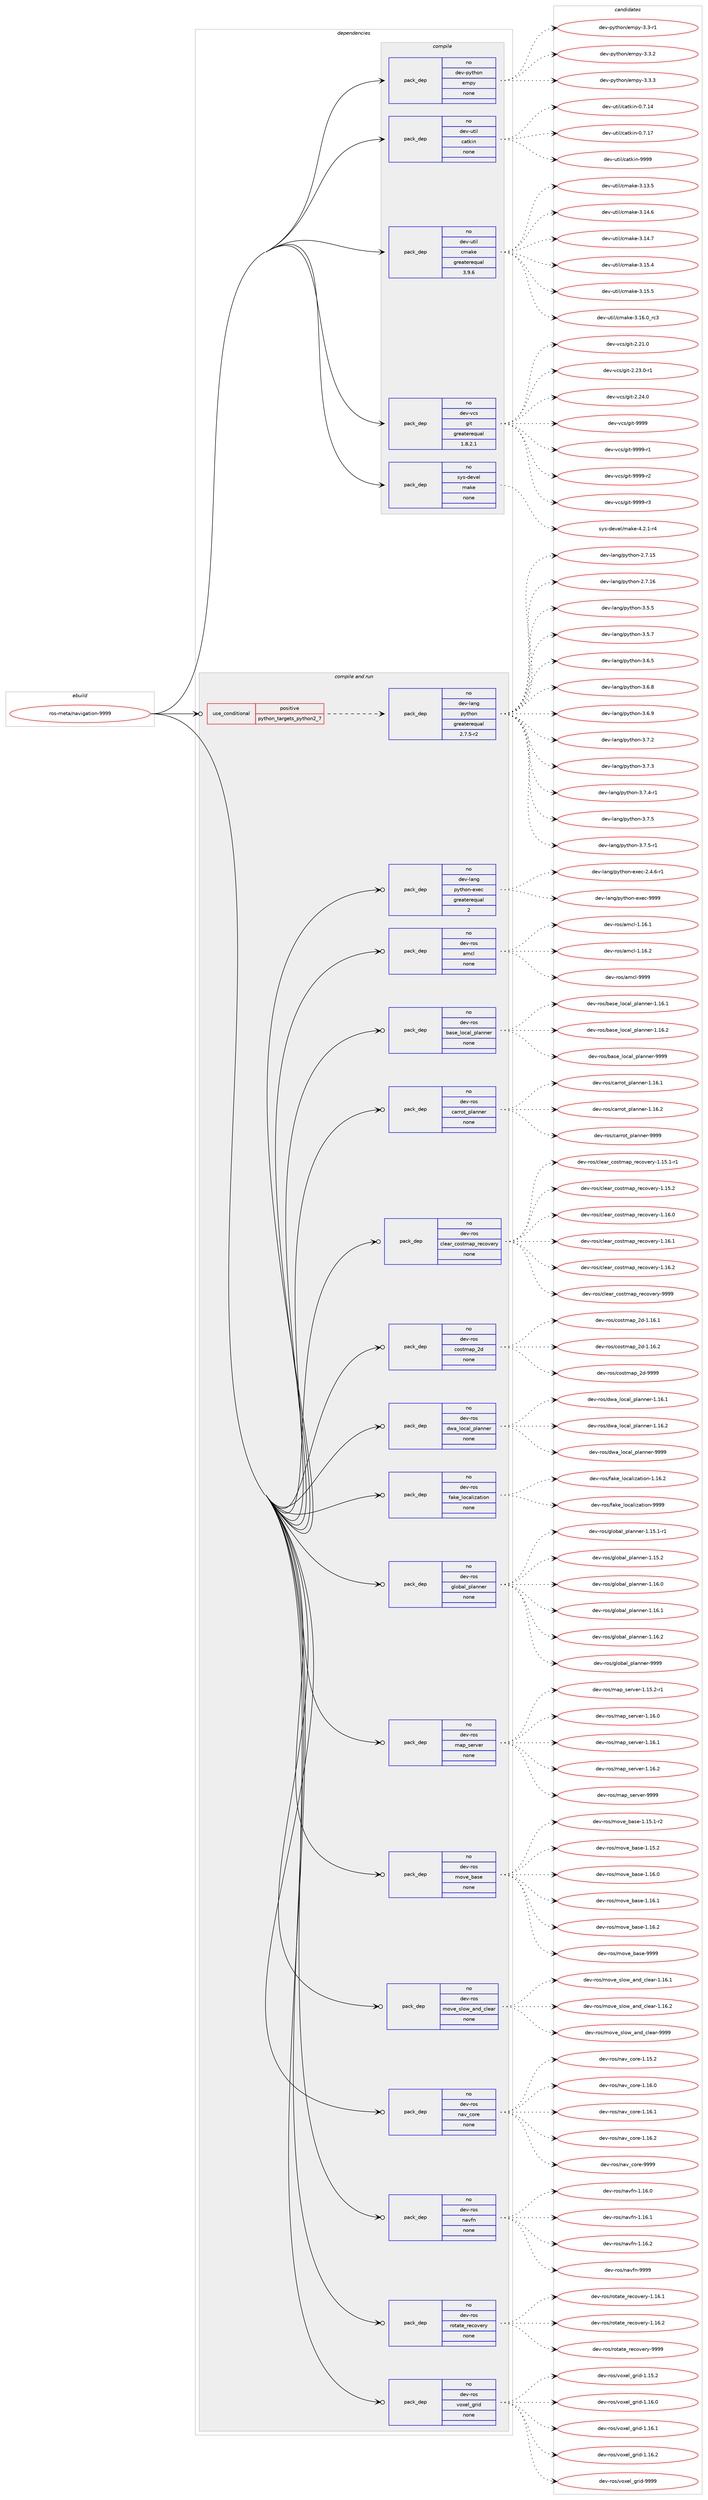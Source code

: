 digraph prolog {

# *************
# Graph options
# *************

newrank=true;
concentrate=true;
compound=true;
graph [rankdir=LR,fontname=Helvetica,fontsize=10,ranksep=1.5];#, ranksep=2.5, nodesep=0.2];
edge  [arrowhead=vee];
node  [fontname=Helvetica,fontsize=10];

# **********
# The ebuild
# **********

subgraph cluster_leftcol {
color=gray;
rank=same;
label=<<i>ebuild</i>>;
id [label="ros-meta/navigation-9999", color=red, width=4, href="../ros-meta/navigation-9999.svg"];
}

# ****************
# The dependencies
# ****************

subgraph cluster_midcol {
color=gray;
label=<<i>dependencies</i>>;
subgraph cluster_compile {
fillcolor="#eeeeee";
style=filled;
label=<<i>compile</i>>;
subgraph pack625938 {
dependency847275 [label=<<TABLE BORDER="0" CELLBORDER="1" CELLSPACING="0" CELLPADDING="4" WIDTH="220"><TR><TD ROWSPAN="6" CELLPADDING="30">pack_dep</TD></TR><TR><TD WIDTH="110">no</TD></TR><TR><TD>dev-python</TD></TR><TR><TD>empy</TD></TR><TR><TD>none</TD></TR><TR><TD></TD></TR></TABLE>>, shape=none, color=blue];
}
id:e -> dependency847275:w [weight=20,style="solid",arrowhead="vee"];
subgraph pack625939 {
dependency847276 [label=<<TABLE BORDER="0" CELLBORDER="1" CELLSPACING="0" CELLPADDING="4" WIDTH="220"><TR><TD ROWSPAN="6" CELLPADDING="30">pack_dep</TD></TR><TR><TD WIDTH="110">no</TD></TR><TR><TD>dev-util</TD></TR><TR><TD>catkin</TD></TR><TR><TD>none</TD></TR><TR><TD></TD></TR></TABLE>>, shape=none, color=blue];
}
id:e -> dependency847276:w [weight=20,style="solid",arrowhead="vee"];
subgraph pack625940 {
dependency847277 [label=<<TABLE BORDER="0" CELLBORDER="1" CELLSPACING="0" CELLPADDING="4" WIDTH="220"><TR><TD ROWSPAN="6" CELLPADDING="30">pack_dep</TD></TR><TR><TD WIDTH="110">no</TD></TR><TR><TD>dev-util</TD></TR><TR><TD>cmake</TD></TR><TR><TD>greaterequal</TD></TR><TR><TD>3.9.6</TD></TR></TABLE>>, shape=none, color=blue];
}
id:e -> dependency847277:w [weight=20,style="solid",arrowhead="vee"];
subgraph pack625941 {
dependency847278 [label=<<TABLE BORDER="0" CELLBORDER="1" CELLSPACING="0" CELLPADDING="4" WIDTH="220"><TR><TD ROWSPAN="6" CELLPADDING="30">pack_dep</TD></TR><TR><TD WIDTH="110">no</TD></TR><TR><TD>dev-vcs</TD></TR><TR><TD>git</TD></TR><TR><TD>greaterequal</TD></TR><TR><TD>1.8.2.1</TD></TR></TABLE>>, shape=none, color=blue];
}
id:e -> dependency847278:w [weight=20,style="solid",arrowhead="vee"];
subgraph pack625942 {
dependency847279 [label=<<TABLE BORDER="0" CELLBORDER="1" CELLSPACING="0" CELLPADDING="4" WIDTH="220"><TR><TD ROWSPAN="6" CELLPADDING="30">pack_dep</TD></TR><TR><TD WIDTH="110">no</TD></TR><TR><TD>sys-devel</TD></TR><TR><TD>make</TD></TR><TR><TD>none</TD></TR><TR><TD></TD></TR></TABLE>>, shape=none, color=blue];
}
id:e -> dependency847279:w [weight=20,style="solid",arrowhead="vee"];
}
subgraph cluster_compileandrun {
fillcolor="#eeeeee";
style=filled;
label=<<i>compile and run</i>>;
subgraph cond206403 {
dependency847280 [label=<<TABLE BORDER="0" CELLBORDER="1" CELLSPACING="0" CELLPADDING="4"><TR><TD ROWSPAN="3" CELLPADDING="10">use_conditional</TD></TR><TR><TD>positive</TD></TR><TR><TD>python_targets_python2_7</TD></TR></TABLE>>, shape=none, color=red];
subgraph pack625943 {
dependency847281 [label=<<TABLE BORDER="0" CELLBORDER="1" CELLSPACING="0" CELLPADDING="4" WIDTH="220"><TR><TD ROWSPAN="6" CELLPADDING="30">pack_dep</TD></TR><TR><TD WIDTH="110">no</TD></TR><TR><TD>dev-lang</TD></TR><TR><TD>python</TD></TR><TR><TD>greaterequal</TD></TR><TR><TD>2.7.5-r2</TD></TR></TABLE>>, shape=none, color=blue];
}
dependency847280:e -> dependency847281:w [weight=20,style="dashed",arrowhead="vee"];
}
id:e -> dependency847280:w [weight=20,style="solid",arrowhead="odotvee"];
subgraph pack625944 {
dependency847282 [label=<<TABLE BORDER="0" CELLBORDER="1" CELLSPACING="0" CELLPADDING="4" WIDTH="220"><TR><TD ROWSPAN="6" CELLPADDING="30">pack_dep</TD></TR><TR><TD WIDTH="110">no</TD></TR><TR><TD>dev-lang</TD></TR><TR><TD>python-exec</TD></TR><TR><TD>greaterequal</TD></TR><TR><TD>2</TD></TR></TABLE>>, shape=none, color=blue];
}
id:e -> dependency847282:w [weight=20,style="solid",arrowhead="odotvee"];
subgraph pack625945 {
dependency847283 [label=<<TABLE BORDER="0" CELLBORDER="1" CELLSPACING="0" CELLPADDING="4" WIDTH="220"><TR><TD ROWSPAN="6" CELLPADDING="30">pack_dep</TD></TR><TR><TD WIDTH="110">no</TD></TR><TR><TD>dev-ros</TD></TR><TR><TD>amcl</TD></TR><TR><TD>none</TD></TR><TR><TD></TD></TR></TABLE>>, shape=none, color=blue];
}
id:e -> dependency847283:w [weight=20,style="solid",arrowhead="odotvee"];
subgraph pack625946 {
dependency847284 [label=<<TABLE BORDER="0" CELLBORDER="1" CELLSPACING="0" CELLPADDING="4" WIDTH="220"><TR><TD ROWSPAN="6" CELLPADDING="30">pack_dep</TD></TR><TR><TD WIDTH="110">no</TD></TR><TR><TD>dev-ros</TD></TR><TR><TD>base_local_planner</TD></TR><TR><TD>none</TD></TR><TR><TD></TD></TR></TABLE>>, shape=none, color=blue];
}
id:e -> dependency847284:w [weight=20,style="solid",arrowhead="odotvee"];
subgraph pack625947 {
dependency847285 [label=<<TABLE BORDER="0" CELLBORDER="1" CELLSPACING="0" CELLPADDING="4" WIDTH="220"><TR><TD ROWSPAN="6" CELLPADDING="30">pack_dep</TD></TR><TR><TD WIDTH="110">no</TD></TR><TR><TD>dev-ros</TD></TR><TR><TD>carrot_planner</TD></TR><TR><TD>none</TD></TR><TR><TD></TD></TR></TABLE>>, shape=none, color=blue];
}
id:e -> dependency847285:w [weight=20,style="solid",arrowhead="odotvee"];
subgraph pack625948 {
dependency847286 [label=<<TABLE BORDER="0" CELLBORDER="1" CELLSPACING="0" CELLPADDING="4" WIDTH="220"><TR><TD ROWSPAN="6" CELLPADDING="30">pack_dep</TD></TR><TR><TD WIDTH="110">no</TD></TR><TR><TD>dev-ros</TD></TR><TR><TD>clear_costmap_recovery</TD></TR><TR><TD>none</TD></TR><TR><TD></TD></TR></TABLE>>, shape=none, color=blue];
}
id:e -> dependency847286:w [weight=20,style="solid",arrowhead="odotvee"];
subgraph pack625949 {
dependency847287 [label=<<TABLE BORDER="0" CELLBORDER="1" CELLSPACING="0" CELLPADDING="4" WIDTH="220"><TR><TD ROWSPAN="6" CELLPADDING="30">pack_dep</TD></TR><TR><TD WIDTH="110">no</TD></TR><TR><TD>dev-ros</TD></TR><TR><TD>costmap_2d</TD></TR><TR><TD>none</TD></TR><TR><TD></TD></TR></TABLE>>, shape=none, color=blue];
}
id:e -> dependency847287:w [weight=20,style="solid",arrowhead="odotvee"];
subgraph pack625950 {
dependency847288 [label=<<TABLE BORDER="0" CELLBORDER="1" CELLSPACING="0" CELLPADDING="4" WIDTH="220"><TR><TD ROWSPAN="6" CELLPADDING="30">pack_dep</TD></TR><TR><TD WIDTH="110">no</TD></TR><TR><TD>dev-ros</TD></TR><TR><TD>dwa_local_planner</TD></TR><TR><TD>none</TD></TR><TR><TD></TD></TR></TABLE>>, shape=none, color=blue];
}
id:e -> dependency847288:w [weight=20,style="solid",arrowhead="odotvee"];
subgraph pack625951 {
dependency847289 [label=<<TABLE BORDER="0" CELLBORDER="1" CELLSPACING="0" CELLPADDING="4" WIDTH="220"><TR><TD ROWSPAN="6" CELLPADDING="30">pack_dep</TD></TR><TR><TD WIDTH="110">no</TD></TR><TR><TD>dev-ros</TD></TR><TR><TD>fake_localization</TD></TR><TR><TD>none</TD></TR><TR><TD></TD></TR></TABLE>>, shape=none, color=blue];
}
id:e -> dependency847289:w [weight=20,style="solid",arrowhead="odotvee"];
subgraph pack625952 {
dependency847290 [label=<<TABLE BORDER="0" CELLBORDER="1" CELLSPACING="0" CELLPADDING="4" WIDTH="220"><TR><TD ROWSPAN="6" CELLPADDING="30">pack_dep</TD></TR><TR><TD WIDTH="110">no</TD></TR><TR><TD>dev-ros</TD></TR><TR><TD>global_planner</TD></TR><TR><TD>none</TD></TR><TR><TD></TD></TR></TABLE>>, shape=none, color=blue];
}
id:e -> dependency847290:w [weight=20,style="solid",arrowhead="odotvee"];
subgraph pack625953 {
dependency847291 [label=<<TABLE BORDER="0" CELLBORDER="1" CELLSPACING="0" CELLPADDING="4" WIDTH="220"><TR><TD ROWSPAN="6" CELLPADDING="30">pack_dep</TD></TR><TR><TD WIDTH="110">no</TD></TR><TR><TD>dev-ros</TD></TR><TR><TD>map_server</TD></TR><TR><TD>none</TD></TR><TR><TD></TD></TR></TABLE>>, shape=none, color=blue];
}
id:e -> dependency847291:w [weight=20,style="solid",arrowhead="odotvee"];
subgraph pack625954 {
dependency847292 [label=<<TABLE BORDER="0" CELLBORDER="1" CELLSPACING="0" CELLPADDING="4" WIDTH="220"><TR><TD ROWSPAN="6" CELLPADDING="30">pack_dep</TD></TR><TR><TD WIDTH="110">no</TD></TR><TR><TD>dev-ros</TD></TR><TR><TD>move_base</TD></TR><TR><TD>none</TD></TR><TR><TD></TD></TR></TABLE>>, shape=none, color=blue];
}
id:e -> dependency847292:w [weight=20,style="solid",arrowhead="odotvee"];
subgraph pack625955 {
dependency847293 [label=<<TABLE BORDER="0" CELLBORDER="1" CELLSPACING="0" CELLPADDING="4" WIDTH="220"><TR><TD ROWSPAN="6" CELLPADDING="30">pack_dep</TD></TR><TR><TD WIDTH="110">no</TD></TR><TR><TD>dev-ros</TD></TR><TR><TD>move_slow_and_clear</TD></TR><TR><TD>none</TD></TR><TR><TD></TD></TR></TABLE>>, shape=none, color=blue];
}
id:e -> dependency847293:w [weight=20,style="solid",arrowhead="odotvee"];
subgraph pack625956 {
dependency847294 [label=<<TABLE BORDER="0" CELLBORDER="1" CELLSPACING="0" CELLPADDING="4" WIDTH="220"><TR><TD ROWSPAN="6" CELLPADDING="30">pack_dep</TD></TR><TR><TD WIDTH="110">no</TD></TR><TR><TD>dev-ros</TD></TR><TR><TD>nav_core</TD></TR><TR><TD>none</TD></TR><TR><TD></TD></TR></TABLE>>, shape=none, color=blue];
}
id:e -> dependency847294:w [weight=20,style="solid",arrowhead="odotvee"];
subgraph pack625957 {
dependency847295 [label=<<TABLE BORDER="0" CELLBORDER="1" CELLSPACING="0" CELLPADDING="4" WIDTH="220"><TR><TD ROWSPAN="6" CELLPADDING="30">pack_dep</TD></TR><TR><TD WIDTH="110">no</TD></TR><TR><TD>dev-ros</TD></TR><TR><TD>navfn</TD></TR><TR><TD>none</TD></TR><TR><TD></TD></TR></TABLE>>, shape=none, color=blue];
}
id:e -> dependency847295:w [weight=20,style="solid",arrowhead="odotvee"];
subgraph pack625958 {
dependency847296 [label=<<TABLE BORDER="0" CELLBORDER="1" CELLSPACING="0" CELLPADDING="4" WIDTH="220"><TR><TD ROWSPAN="6" CELLPADDING="30">pack_dep</TD></TR><TR><TD WIDTH="110">no</TD></TR><TR><TD>dev-ros</TD></TR><TR><TD>rotate_recovery</TD></TR><TR><TD>none</TD></TR><TR><TD></TD></TR></TABLE>>, shape=none, color=blue];
}
id:e -> dependency847296:w [weight=20,style="solid",arrowhead="odotvee"];
subgraph pack625959 {
dependency847297 [label=<<TABLE BORDER="0" CELLBORDER="1" CELLSPACING="0" CELLPADDING="4" WIDTH="220"><TR><TD ROWSPAN="6" CELLPADDING="30">pack_dep</TD></TR><TR><TD WIDTH="110">no</TD></TR><TR><TD>dev-ros</TD></TR><TR><TD>voxel_grid</TD></TR><TR><TD>none</TD></TR><TR><TD></TD></TR></TABLE>>, shape=none, color=blue];
}
id:e -> dependency847297:w [weight=20,style="solid",arrowhead="odotvee"];
}
subgraph cluster_run {
fillcolor="#eeeeee";
style=filled;
label=<<i>run</i>>;
}
}

# **************
# The candidates
# **************

subgraph cluster_choices {
rank=same;
color=gray;
label=<<i>candidates</i>>;

subgraph choice625938 {
color=black;
nodesep=1;
choice1001011184511212111610411111047101109112121455146514511449 [label="dev-python/empy-3.3-r1", color=red, width=4,href="../dev-python/empy-3.3-r1.svg"];
choice1001011184511212111610411111047101109112121455146514650 [label="dev-python/empy-3.3.2", color=red, width=4,href="../dev-python/empy-3.3.2.svg"];
choice1001011184511212111610411111047101109112121455146514651 [label="dev-python/empy-3.3.3", color=red, width=4,href="../dev-python/empy-3.3.3.svg"];
dependency847275:e -> choice1001011184511212111610411111047101109112121455146514511449:w [style=dotted,weight="100"];
dependency847275:e -> choice1001011184511212111610411111047101109112121455146514650:w [style=dotted,weight="100"];
dependency847275:e -> choice1001011184511212111610411111047101109112121455146514651:w [style=dotted,weight="100"];
}
subgraph choice625939 {
color=black;
nodesep=1;
choice1001011184511711610510847999711610710511045484655464952 [label="dev-util/catkin-0.7.14", color=red, width=4,href="../dev-util/catkin-0.7.14.svg"];
choice1001011184511711610510847999711610710511045484655464955 [label="dev-util/catkin-0.7.17", color=red, width=4,href="../dev-util/catkin-0.7.17.svg"];
choice100101118451171161051084799971161071051104557575757 [label="dev-util/catkin-9999", color=red, width=4,href="../dev-util/catkin-9999.svg"];
dependency847276:e -> choice1001011184511711610510847999711610710511045484655464952:w [style=dotted,weight="100"];
dependency847276:e -> choice1001011184511711610510847999711610710511045484655464955:w [style=dotted,weight="100"];
dependency847276:e -> choice100101118451171161051084799971161071051104557575757:w [style=dotted,weight="100"];
}
subgraph choice625940 {
color=black;
nodesep=1;
choice1001011184511711610510847991099710710145514649514653 [label="dev-util/cmake-3.13.5", color=red, width=4,href="../dev-util/cmake-3.13.5.svg"];
choice1001011184511711610510847991099710710145514649524654 [label="dev-util/cmake-3.14.6", color=red, width=4,href="../dev-util/cmake-3.14.6.svg"];
choice1001011184511711610510847991099710710145514649524655 [label="dev-util/cmake-3.14.7", color=red, width=4,href="../dev-util/cmake-3.14.7.svg"];
choice1001011184511711610510847991099710710145514649534652 [label="dev-util/cmake-3.15.4", color=red, width=4,href="../dev-util/cmake-3.15.4.svg"];
choice1001011184511711610510847991099710710145514649534653 [label="dev-util/cmake-3.15.5", color=red, width=4,href="../dev-util/cmake-3.15.5.svg"];
choice1001011184511711610510847991099710710145514649544648951149951 [label="dev-util/cmake-3.16.0_rc3", color=red, width=4,href="../dev-util/cmake-3.16.0_rc3.svg"];
dependency847277:e -> choice1001011184511711610510847991099710710145514649514653:w [style=dotted,weight="100"];
dependency847277:e -> choice1001011184511711610510847991099710710145514649524654:w [style=dotted,weight="100"];
dependency847277:e -> choice1001011184511711610510847991099710710145514649524655:w [style=dotted,weight="100"];
dependency847277:e -> choice1001011184511711610510847991099710710145514649534652:w [style=dotted,weight="100"];
dependency847277:e -> choice1001011184511711610510847991099710710145514649534653:w [style=dotted,weight="100"];
dependency847277:e -> choice1001011184511711610510847991099710710145514649544648951149951:w [style=dotted,weight="100"];
}
subgraph choice625941 {
color=black;
nodesep=1;
choice10010111845118991154710310511645504650494648 [label="dev-vcs/git-2.21.0", color=red, width=4,href="../dev-vcs/git-2.21.0.svg"];
choice100101118451189911547103105116455046505146484511449 [label="dev-vcs/git-2.23.0-r1", color=red, width=4,href="../dev-vcs/git-2.23.0-r1.svg"];
choice10010111845118991154710310511645504650524648 [label="dev-vcs/git-2.24.0", color=red, width=4,href="../dev-vcs/git-2.24.0.svg"];
choice1001011184511899115471031051164557575757 [label="dev-vcs/git-9999", color=red, width=4,href="../dev-vcs/git-9999.svg"];
choice10010111845118991154710310511645575757574511449 [label="dev-vcs/git-9999-r1", color=red, width=4,href="../dev-vcs/git-9999-r1.svg"];
choice10010111845118991154710310511645575757574511450 [label="dev-vcs/git-9999-r2", color=red, width=4,href="../dev-vcs/git-9999-r2.svg"];
choice10010111845118991154710310511645575757574511451 [label="dev-vcs/git-9999-r3", color=red, width=4,href="../dev-vcs/git-9999-r3.svg"];
dependency847278:e -> choice10010111845118991154710310511645504650494648:w [style=dotted,weight="100"];
dependency847278:e -> choice100101118451189911547103105116455046505146484511449:w [style=dotted,weight="100"];
dependency847278:e -> choice10010111845118991154710310511645504650524648:w [style=dotted,weight="100"];
dependency847278:e -> choice1001011184511899115471031051164557575757:w [style=dotted,weight="100"];
dependency847278:e -> choice10010111845118991154710310511645575757574511449:w [style=dotted,weight="100"];
dependency847278:e -> choice10010111845118991154710310511645575757574511450:w [style=dotted,weight="100"];
dependency847278:e -> choice10010111845118991154710310511645575757574511451:w [style=dotted,weight="100"];
}
subgraph choice625942 {
color=black;
nodesep=1;
choice1151211154510010111810110847109971071014552465046494511452 [label="sys-devel/make-4.2.1-r4", color=red, width=4,href="../sys-devel/make-4.2.1-r4.svg"];
dependency847279:e -> choice1151211154510010111810110847109971071014552465046494511452:w [style=dotted,weight="100"];
}
subgraph choice625943 {
color=black;
nodesep=1;
choice10010111845108971101034711212111610411111045504655464953 [label="dev-lang/python-2.7.15", color=red, width=4,href="../dev-lang/python-2.7.15.svg"];
choice10010111845108971101034711212111610411111045504655464954 [label="dev-lang/python-2.7.16", color=red, width=4,href="../dev-lang/python-2.7.16.svg"];
choice100101118451089711010347112121116104111110455146534653 [label="dev-lang/python-3.5.5", color=red, width=4,href="../dev-lang/python-3.5.5.svg"];
choice100101118451089711010347112121116104111110455146534655 [label="dev-lang/python-3.5.7", color=red, width=4,href="../dev-lang/python-3.5.7.svg"];
choice100101118451089711010347112121116104111110455146544653 [label="dev-lang/python-3.6.5", color=red, width=4,href="../dev-lang/python-3.6.5.svg"];
choice100101118451089711010347112121116104111110455146544656 [label="dev-lang/python-3.6.8", color=red, width=4,href="../dev-lang/python-3.6.8.svg"];
choice100101118451089711010347112121116104111110455146544657 [label="dev-lang/python-3.6.9", color=red, width=4,href="../dev-lang/python-3.6.9.svg"];
choice100101118451089711010347112121116104111110455146554650 [label="dev-lang/python-3.7.2", color=red, width=4,href="../dev-lang/python-3.7.2.svg"];
choice100101118451089711010347112121116104111110455146554651 [label="dev-lang/python-3.7.3", color=red, width=4,href="../dev-lang/python-3.7.3.svg"];
choice1001011184510897110103471121211161041111104551465546524511449 [label="dev-lang/python-3.7.4-r1", color=red, width=4,href="../dev-lang/python-3.7.4-r1.svg"];
choice100101118451089711010347112121116104111110455146554653 [label="dev-lang/python-3.7.5", color=red, width=4,href="../dev-lang/python-3.7.5.svg"];
choice1001011184510897110103471121211161041111104551465546534511449 [label="dev-lang/python-3.7.5-r1", color=red, width=4,href="../dev-lang/python-3.7.5-r1.svg"];
dependency847281:e -> choice10010111845108971101034711212111610411111045504655464953:w [style=dotted,weight="100"];
dependency847281:e -> choice10010111845108971101034711212111610411111045504655464954:w [style=dotted,weight="100"];
dependency847281:e -> choice100101118451089711010347112121116104111110455146534653:w [style=dotted,weight="100"];
dependency847281:e -> choice100101118451089711010347112121116104111110455146534655:w [style=dotted,weight="100"];
dependency847281:e -> choice100101118451089711010347112121116104111110455146544653:w [style=dotted,weight="100"];
dependency847281:e -> choice100101118451089711010347112121116104111110455146544656:w [style=dotted,weight="100"];
dependency847281:e -> choice100101118451089711010347112121116104111110455146544657:w [style=dotted,weight="100"];
dependency847281:e -> choice100101118451089711010347112121116104111110455146554650:w [style=dotted,weight="100"];
dependency847281:e -> choice100101118451089711010347112121116104111110455146554651:w [style=dotted,weight="100"];
dependency847281:e -> choice1001011184510897110103471121211161041111104551465546524511449:w [style=dotted,weight="100"];
dependency847281:e -> choice100101118451089711010347112121116104111110455146554653:w [style=dotted,weight="100"];
dependency847281:e -> choice1001011184510897110103471121211161041111104551465546534511449:w [style=dotted,weight="100"];
}
subgraph choice625944 {
color=black;
nodesep=1;
choice10010111845108971101034711212111610411111045101120101994550465246544511449 [label="dev-lang/python-exec-2.4.6-r1", color=red, width=4,href="../dev-lang/python-exec-2.4.6-r1.svg"];
choice10010111845108971101034711212111610411111045101120101994557575757 [label="dev-lang/python-exec-9999", color=red, width=4,href="../dev-lang/python-exec-9999.svg"];
dependency847282:e -> choice10010111845108971101034711212111610411111045101120101994550465246544511449:w [style=dotted,weight="100"];
dependency847282:e -> choice10010111845108971101034711212111610411111045101120101994557575757:w [style=dotted,weight="100"];
}
subgraph choice625945 {
color=black;
nodesep=1;
choice1001011184511411111547971099910845494649544649 [label="dev-ros/amcl-1.16.1", color=red, width=4,href="../dev-ros/amcl-1.16.1.svg"];
choice1001011184511411111547971099910845494649544650 [label="dev-ros/amcl-1.16.2", color=red, width=4,href="../dev-ros/amcl-1.16.2.svg"];
choice100101118451141111154797109991084557575757 [label="dev-ros/amcl-9999", color=red, width=4,href="../dev-ros/amcl-9999.svg"];
dependency847283:e -> choice1001011184511411111547971099910845494649544649:w [style=dotted,weight="100"];
dependency847283:e -> choice1001011184511411111547971099910845494649544650:w [style=dotted,weight="100"];
dependency847283:e -> choice100101118451141111154797109991084557575757:w [style=dotted,weight="100"];
}
subgraph choice625946 {
color=black;
nodesep=1;
choice10010111845114111115479897115101951081119997108951121089711011010111445494649544649 [label="dev-ros/base_local_planner-1.16.1", color=red, width=4,href="../dev-ros/base_local_planner-1.16.1.svg"];
choice10010111845114111115479897115101951081119997108951121089711011010111445494649544650 [label="dev-ros/base_local_planner-1.16.2", color=red, width=4,href="../dev-ros/base_local_planner-1.16.2.svg"];
choice1001011184511411111547989711510195108111999710895112108971101101011144557575757 [label="dev-ros/base_local_planner-9999", color=red, width=4,href="../dev-ros/base_local_planner-9999.svg"];
dependency847284:e -> choice10010111845114111115479897115101951081119997108951121089711011010111445494649544649:w [style=dotted,weight="100"];
dependency847284:e -> choice10010111845114111115479897115101951081119997108951121089711011010111445494649544650:w [style=dotted,weight="100"];
dependency847284:e -> choice1001011184511411111547989711510195108111999710895112108971101101011144557575757:w [style=dotted,weight="100"];
}
subgraph choice625947 {
color=black;
nodesep=1;
choice10010111845114111115479997114114111116951121089711011010111445494649544649 [label="dev-ros/carrot_planner-1.16.1", color=red, width=4,href="../dev-ros/carrot_planner-1.16.1.svg"];
choice10010111845114111115479997114114111116951121089711011010111445494649544650 [label="dev-ros/carrot_planner-1.16.2", color=red, width=4,href="../dev-ros/carrot_planner-1.16.2.svg"];
choice1001011184511411111547999711411411111695112108971101101011144557575757 [label="dev-ros/carrot_planner-9999", color=red, width=4,href="../dev-ros/carrot_planner-9999.svg"];
dependency847285:e -> choice10010111845114111115479997114114111116951121089711011010111445494649544649:w [style=dotted,weight="100"];
dependency847285:e -> choice10010111845114111115479997114114111116951121089711011010111445494649544650:w [style=dotted,weight="100"];
dependency847285:e -> choice1001011184511411111547999711411411111695112108971101101011144557575757:w [style=dotted,weight="100"];
}
subgraph choice625948 {
color=black;
nodesep=1;
choice100101118451141111154799108101971149599111115116109971129511410199111118101114121454946495346494511449 [label="dev-ros/clear_costmap_recovery-1.15.1-r1", color=red, width=4,href="../dev-ros/clear_costmap_recovery-1.15.1-r1.svg"];
choice10010111845114111115479910810197114959911111511610997112951141019911111810111412145494649534650 [label="dev-ros/clear_costmap_recovery-1.15.2", color=red, width=4,href="../dev-ros/clear_costmap_recovery-1.15.2.svg"];
choice10010111845114111115479910810197114959911111511610997112951141019911111810111412145494649544648 [label="dev-ros/clear_costmap_recovery-1.16.0", color=red, width=4,href="../dev-ros/clear_costmap_recovery-1.16.0.svg"];
choice10010111845114111115479910810197114959911111511610997112951141019911111810111412145494649544649 [label="dev-ros/clear_costmap_recovery-1.16.1", color=red, width=4,href="../dev-ros/clear_costmap_recovery-1.16.1.svg"];
choice10010111845114111115479910810197114959911111511610997112951141019911111810111412145494649544650 [label="dev-ros/clear_costmap_recovery-1.16.2", color=red, width=4,href="../dev-ros/clear_costmap_recovery-1.16.2.svg"];
choice1001011184511411111547991081019711495991111151161099711295114101991111181011141214557575757 [label="dev-ros/clear_costmap_recovery-9999", color=red, width=4,href="../dev-ros/clear_costmap_recovery-9999.svg"];
dependency847286:e -> choice100101118451141111154799108101971149599111115116109971129511410199111118101114121454946495346494511449:w [style=dotted,weight="100"];
dependency847286:e -> choice10010111845114111115479910810197114959911111511610997112951141019911111810111412145494649534650:w [style=dotted,weight="100"];
dependency847286:e -> choice10010111845114111115479910810197114959911111511610997112951141019911111810111412145494649544648:w [style=dotted,weight="100"];
dependency847286:e -> choice10010111845114111115479910810197114959911111511610997112951141019911111810111412145494649544649:w [style=dotted,weight="100"];
dependency847286:e -> choice10010111845114111115479910810197114959911111511610997112951141019911111810111412145494649544650:w [style=dotted,weight="100"];
dependency847286:e -> choice1001011184511411111547991081019711495991111151161099711295114101991111181011141214557575757:w [style=dotted,weight="100"];
}
subgraph choice625949 {
color=black;
nodesep=1;
choice10010111845114111115479911111511610997112955010045494649544649 [label="dev-ros/costmap_2d-1.16.1", color=red, width=4,href="../dev-ros/costmap_2d-1.16.1.svg"];
choice10010111845114111115479911111511610997112955010045494649544650 [label="dev-ros/costmap_2d-1.16.2", color=red, width=4,href="../dev-ros/costmap_2d-1.16.2.svg"];
choice1001011184511411111547991111151161099711295501004557575757 [label="dev-ros/costmap_2d-9999", color=red, width=4,href="../dev-ros/costmap_2d-9999.svg"];
dependency847287:e -> choice10010111845114111115479911111511610997112955010045494649544649:w [style=dotted,weight="100"];
dependency847287:e -> choice10010111845114111115479911111511610997112955010045494649544650:w [style=dotted,weight="100"];
dependency847287:e -> choice1001011184511411111547991111151161099711295501004557575757:w [style=dotted,weight="100"];
}
subgraph choice625950 {
color=black;
nodesep=1;
choice100101118451141111154710011997951081119997108951121089711011010111445494649544649 [label="dev-ros/dwa_local_planner-1.16.1", color=red, width=4,href="../dev-ros/dwa_local_planner-1.16.1.svg"];
choice100101118451141111154710011997951081119997108951121089711011010111445494649544650 [label="dev-ros/dwa_local_planner-1.16.2", color=red, width=4,href="../dev-ros/dwa_local_planner-1.16.2.svg"];
choice10010111845114111115471001199795108111999710895112108971101101011144557575757 [label="dev-ros/dwa_local_planner-9999", color=red, width=4,href="../dev-ros/dwa_local_planner-9999.svg"];
dependency847288:e -> choice100101118451141111154710011997951081119997108951121089711011010111445494649544649:w [style=dotted,weight="100"];
dependency847288:e -> choice100101118451141111154710011997951081119997108951121089711011010111445494649544650:w [style=dotted,weight="100"];
dependency847288:e -> choice10010111845114111115471001199795108111999710895112108971101101011144557575757:w [style=dotted,weight="100"];
}
subgraph choice625951 {
color=black;
nodesep=1;
choice1001011184511411111547102971071019510811199971081051229711610511111045494649544650 [label="dev-ros/fake_localization-1.16.2", color=red, width=4,href="../dev-ros/fake_localization-1.16.2.svg"];
choice100101118451141111154710297107101951081119997108105122971161051111104557575757 [label="dev-ros/fake_localization-9999", color=red, width=4,href="../dev-ros/fake_localization-9999.svg"];
dependency847289:e -> choice1001011184511411111547102971071019510811199971081051229711610511111045494649544650:w [style=dotted,weight="100"];
dependency847289:e -> choice100101118451141111154710297107101951081119997108105122971161051111104557575757:w [style=dotted,weight="100"];
}
subgraph choice625952 {
color=black;
nodesep=1;
choice100101118451141111154710310811198971089511210897110110101114454946495346494511449 [label="dev-ros/global_planner-1.15.1-r1", color=red, width=4,href="../dev-ros/global_planner-1.15.1-r1.svg"];
choice10010111845114111115471031081119897108951121089711011010111445494649534650 [label="dev-ros/global_planner-1.15.2", color=red, width=4,href="../dev-ros/global_planner-1.15.2.svg"];
choice10010111845114111115471031081119897108951121089711011010111445494649544648 [label="dev-ros/global_planner-1.16.0", color=red, width=4,href="../dev-ros/global_planner-1.16.0.svg"];
choice10010111845114111115471031081119897108951121089711011010111445494649544649 [label="dev-ros/global_planner-1.16.1", color=red, width=4,href="../dev-ros/global_planner-1.16.1.svg"];
choice10010111845114111115471031081119897108951121089711011010111445494649544650 [label="dev-ros/global_planner-1.16.2", color=red, width=4,href="../dev-ros/global_planner-1.16.2.svg"];
choice1001011184511411111547103108111989710895112108971101101011144557575757 [label="dev-ros/global_planner-9999", color=red, width=4,href="../dev-ros/global_planner-9999.svg"];
dependency847290:e -> choice100101118451141111154710310811198971089511210897110110101114454946495346494511449:w [style=dotted,weight="100"];
dependency847290:e -> choice10010111845114111115471031081119897108951121089711011010111445494649534650:w [style=dotted,weight="100"];
dependency847290:e -> choice10010111845114111115471031081119897108951121089711011010111445494649544648:w [style=dotted,weight="100"];
dependency847290:e -> choice10010111845114111115471031081119897108951121089711011010111445494649544649:w [style=dotted,weight="100"];
dependency847290:e -> choice10010111845114111115471031081119897108951121089711011010111445494649544650:w [style=dotted,weight="100"];
dependency847290:e -> choice1001011184511411111547103108111989710895112108971101101011144557575757:w [style=dotted,weight="100"];
}
subgraph choice625953 {
color=black;
nodesep=1;
choice10010111845114111115471099711295115101114118101114454946495346504511449 [label="dev-ros/map_server-1.15.2-r1", color=red, width=4,href="../dev-ros/map_server-1.15.2-r1.svg"];
choice1001011184511411111547109971129511510111411810111445494649544648 [label="dev-ros/map_server-1.16.0", color=red, width=4,href="../dev-ros/map_server-1.16.0.svg"];
choice1001011184511411111547109971129511510111411810111445494649544649 [label="dev-ros/map_server-1.16.1", color=red, width=4,href="../dev-ros/map_server-1.16.1.svg"];
choice1001011184511411111547109971129511510111411810111445494649544650 [label="dev-ros/map_server-1.16.2", color=red, width=4,href="../dev-ros/map_server-1.16.2.svg"];
choice100101118451141111154710997112951151011141181011144557575757 [label="dev-ros/map_server-9999", color=red, width=4,href="../dev-ros/map_server-9999.svg"];
dependency847291:e -> choice10010111845114111115471099711295115101114118101114454946495346504511449:w [style=dotted,weight="100"];
dependency847291:e -> choice1001011184511411111547109971129511510111411810111445494649544648:w [style=dotted,weight="100"];
dependency847291:e -> choice1001011184511411111547109971129511510111411810111445494649544649:w [style=dotted,weight="100"];
dependency847291:e -> choice1001011184511411111547109971129511510111411810111445494649544650:w [style=dotted,weight="100"];
dependency847291:e -> choice100101118451141111154710997112951151011141181011144557575757:w [style=dotted,weight="100"];
}
subgraph choice625954 {
color=black;
nodesep=1;
choice1001011184511411111547109111118101959897115101454946495346494511450 [label="dev-ros/move_base-1.15.1-r2", color=red, width=4,href="../dev-ros/move_base-1.15.1-r2.svg"];
choice100101118451141111154710911111810195989711510145494649534650 [label="dev-ros/move_base-1.15.2", color=red, width=4,href="../dev-ros/move_base-1.15.2.svg"];
choice100101118451141111154710911111810195989711510145494649544648 [label="dev-ros/move_base-1.16.0", color=red, width=4,href="../dev-ros/move_base-1.16.0.svg"];
choice100101118451141111154710911111810195989711510145494649544649 [label="dev-ros/move_base-1.16.1", color=red, width=4,href="../dev-ros/move_base-1.16.1.svg"];
choice100101118451141111154710911111810195989711510145494649544650 [label="dev-ros/move_base-1.16.2", color=red, width=4,href="../dev-ros/move_base-1.16.2.svg"];
choice10010111845114111115471091111181019598971151014557575757 [label="dev-ros/move_base-9999", color=red, width=4,href="../dev-ros/move_base-9999.svg"];
dependency847292:e -> choice1001011184511411111547109111118101959897115101454946495346494511450:w [style=dotted,weight="100"];
dependency847292:e -> choice100101118451141111154710911111810195989711510145494649534650:w [style=dotted,weight="100"];
dependency847292:e -> choice100101118451141111154710911111810195989711510145494649544648:w [style=dotted,weight="100"];
dependency847292:e -> choice100101118451141111154710911111810195989711510145494649544649:w [style=dotted,weight="100"];
dependency847292:e -> choice100101118451141111154710911111810195989711510145494649544650:w [style=dotted,weight="100"];
dependency847292:e -> choice10010111845114111115471091111181019598971151014557575757:w [style=dotted,weight="100"];
}
subgraph choice625955 {
color=black;
nodesep=1;
choice100101118451141111154710911111810195115108111119959711010095991081019711445494649544649 [label="dev-ros/move_slow_and_clear-1.16.1", color=red, width=4,href="../dev-ros/move_slow_and_clear-1.16.1.svg"];
choice100101118451141111154710911111810195115108111119959711010095991081019711445494649544650 [label="dev-ros/move_slow_and_clear-1.16.2", color=red, width=4,href="../dev-ros/move_slow_and_clear-1.16.2.svg"];
choice10010111845114111115471091111181019511510811111995971101009599108101971144557575757 [label="dev-ros/move_slow_and_clear-9999", color=red, width=4,href="../dev-ros/move_slow_and_clear-9999.svg"];
dependency847293:e -> choice100101118451141111154710911111810195115108111119959711010095991081019711445494649544649:w [style=dotted,weight="100"];
dependency847293:e -> choice100101118451141111154710911111810195115108111119959711010095991081019711445494649544650:w [style=dotted,weight="100"];
dependency847293:e -> choice10010111845114111115471091111181019511510811111995971101009599108101971144557575757:w [style=dotted,weight="100"];
}
subgraph choice625956 {
color=black;
nodesep=1;
choice100101118451141111154711097118959911111410145494649534650 [label="dev-ros/nav_core-1.15.2", color=red, width=4,href="../dev-ros/nav_core-1.15.2.svg"];
choice100101118451141111154711097118959911111410145494649544648 [label="dev-ros/nav_core-1.16.0", color=red, width=4,href="../dev-ros/nav_core-1.16.0.svg"];
choice100101118451141111154711097118959911111410145494649544649 [label="dev-ros/nav_core-1.16.1", color=red, width=4,href="../dev-ros/nav_core-1.16.1.svg"];
choice100101118451141111154711097118959911111410145494649544650 [label="dev-ros/nav_core-1.16.2", color=red, width=4,href="../dev-ros/nav_core-1.16.2.svg"];
choice10010111845114111115471109711895991111141014557575757 [label="dev-ros/nav_core-9999", color=red, width=4,href="../dev-ros/nav_core-9999.svg"];
dependency847294:e -> choice100101118451141111154711097118959911111410145494649534650:w [style=dotted,weight="100"];
dependency847294:e -> choice100101118451141111154711097118959911111410145494649544648:w [style=dotted,weight="100"];
dependency847294:e -> choice100101118451141111154711097118959911111410145494649544649:w [style=dotted,weight="100"];
dependency847294:e -> choice100101118451141111154711097118959911111410145494649544650:w [style=dotted,weight="100"];
dependency847294:e -> choice10010111845114111115471109711895991111141014557575757:w [style=dotted,weight="100"];
}
subgraph choice625957 {
color=black;
nodesep=1;
choice10010111845114111115471109711810211045494649544648 [label="dev-ros/navfn-1.16.0", color=red, width=4,href="../dev-ros/navfn-1.16.0.svg"];
choice10010111845114111115471109711810211045494649544649 [label="dev-ros/navfn-1.16.1", color=red, width=4,href="../dev-ros/navfn-1.16.1.svg"];
choice10010111845114111115471109711810211045494649544650 [label="dev-ros/navfn-1.16.2", color=red, width=4,href="../dev-ros/navfn-1.16.2.svg"];
choice1001011184511411111547110971181021104557575757 [label="dev-ros/navfn-9999", color=red, width=4,href="../dev-ros/navfn-9999.svg"];
dependency847295:e -> choice10010111845114111115471109711810211045494649544648:w [style=dotted,weight="100"];
dependency847295:e -> choice10010111845114111115471109711810211045494649544649:w [style=dotted,weight="100"];
dependency847295:e -> choice10010111845114111115471109711810211045494649544650:w [style=dotted,weight="100"];
dependency847295:e -> choice1001011184511411111547110971181021104557575757:w [style=dotted,weight="100"];
}
subgraph choice625958 {
color=black;
nodesep=1;
choice100101118451141111154711411111697116101951141019911111810111412145494649544649 [label="dev-ros/rotate_recovery-1.16.1", color=red, width=4,href="../dev-ros/rotate_recovery-1.16.1.svg"];
choice100101118451141111154711411111697116101951141019911111810111412145494649544650 [label="dev-ros/rotate_recovery-1.16.2", color=red, width=4,href="../dev-ros/rotate_recovery-1.16.2.svg"];
choice10010111845114111115471141111169711610195114101991111181011141214557575757 [label="dev-ros/rotate_recovery-9999", color=red, width=4,href="../dev-ros/rotate_recovery-9999.svg"];
dependency847296:e -> choice100101118451141111154711411111697116101951141019911111810111412145494649544649:w [style=dotted,weight="100"];
dependency847296:e -> choice100101118451141111154711411111697116101951141019911111810111412145494649544650:w [style=dotted,weight="100"];
dependency847296:e -> choice10010111845114111115471141111169711610195114101991111181011141214557575757:w [style=dotted,weight="100"];
}
subgraph choice625959 {
color=black;
nodesep=1;
choice10010111845114111115471181111201011089510311410510045494649534650 [label="dev-ros/voxel_grid-1.15.2", color=red, width=4,href="../dev-ros/voxel_grid-1.15.2.svg"];
choice10010111845114111115471181111201011089510311410510045494649544648 [label="dev-ros/voxel_grid-1.16.0", color=red, width=4,href="../dev-ros/voxel_grid-1.16.0.svg"];
choice10010111845114111115471181111201011089510311410510045494649544649 [label="dev-ros/voxel_grid-1.16.1", color=red, width=4,href="../dev-ros/voxel_grid-1.16.1.svg"];
choice10010111845114111115471181111201011089510311410510045494649544650 [label="dev-ros/voxel_grid-1.16.2", color=red, width=4,href="../dev-ros/voxel_grid-1.16.2.svg"];
choice1001011184511411111547118111120101108951031141051004557575757 [label="dev-ros/voxel_grid-9999", color=red, width=4,href="../dev-ros/voxel_grid-9999.svg"];
dependency847297:e -> choice10010111845114111115471181111201011089510311410510045494649534650:w [style=dotted,weight="100"];
dependency847297:e -> choice10010111845114111115471181111201011089510311410510045494649544648:w [style=dotted,weight="100"];
dependency847297:e -> choice10010111845114111115471181111201011089510311410510045494649544649:w [style=dotted,weight="100"];
dependency847297:e -> choice10010111845114111115471181111201011089510311410510045494649544650:w [style=dotted,weight="100"];
dependency847297:e -> choice1001011184511411111547118111120101108951031141051004557575757:w [style=dotted,weight="100"];
}
}

}
